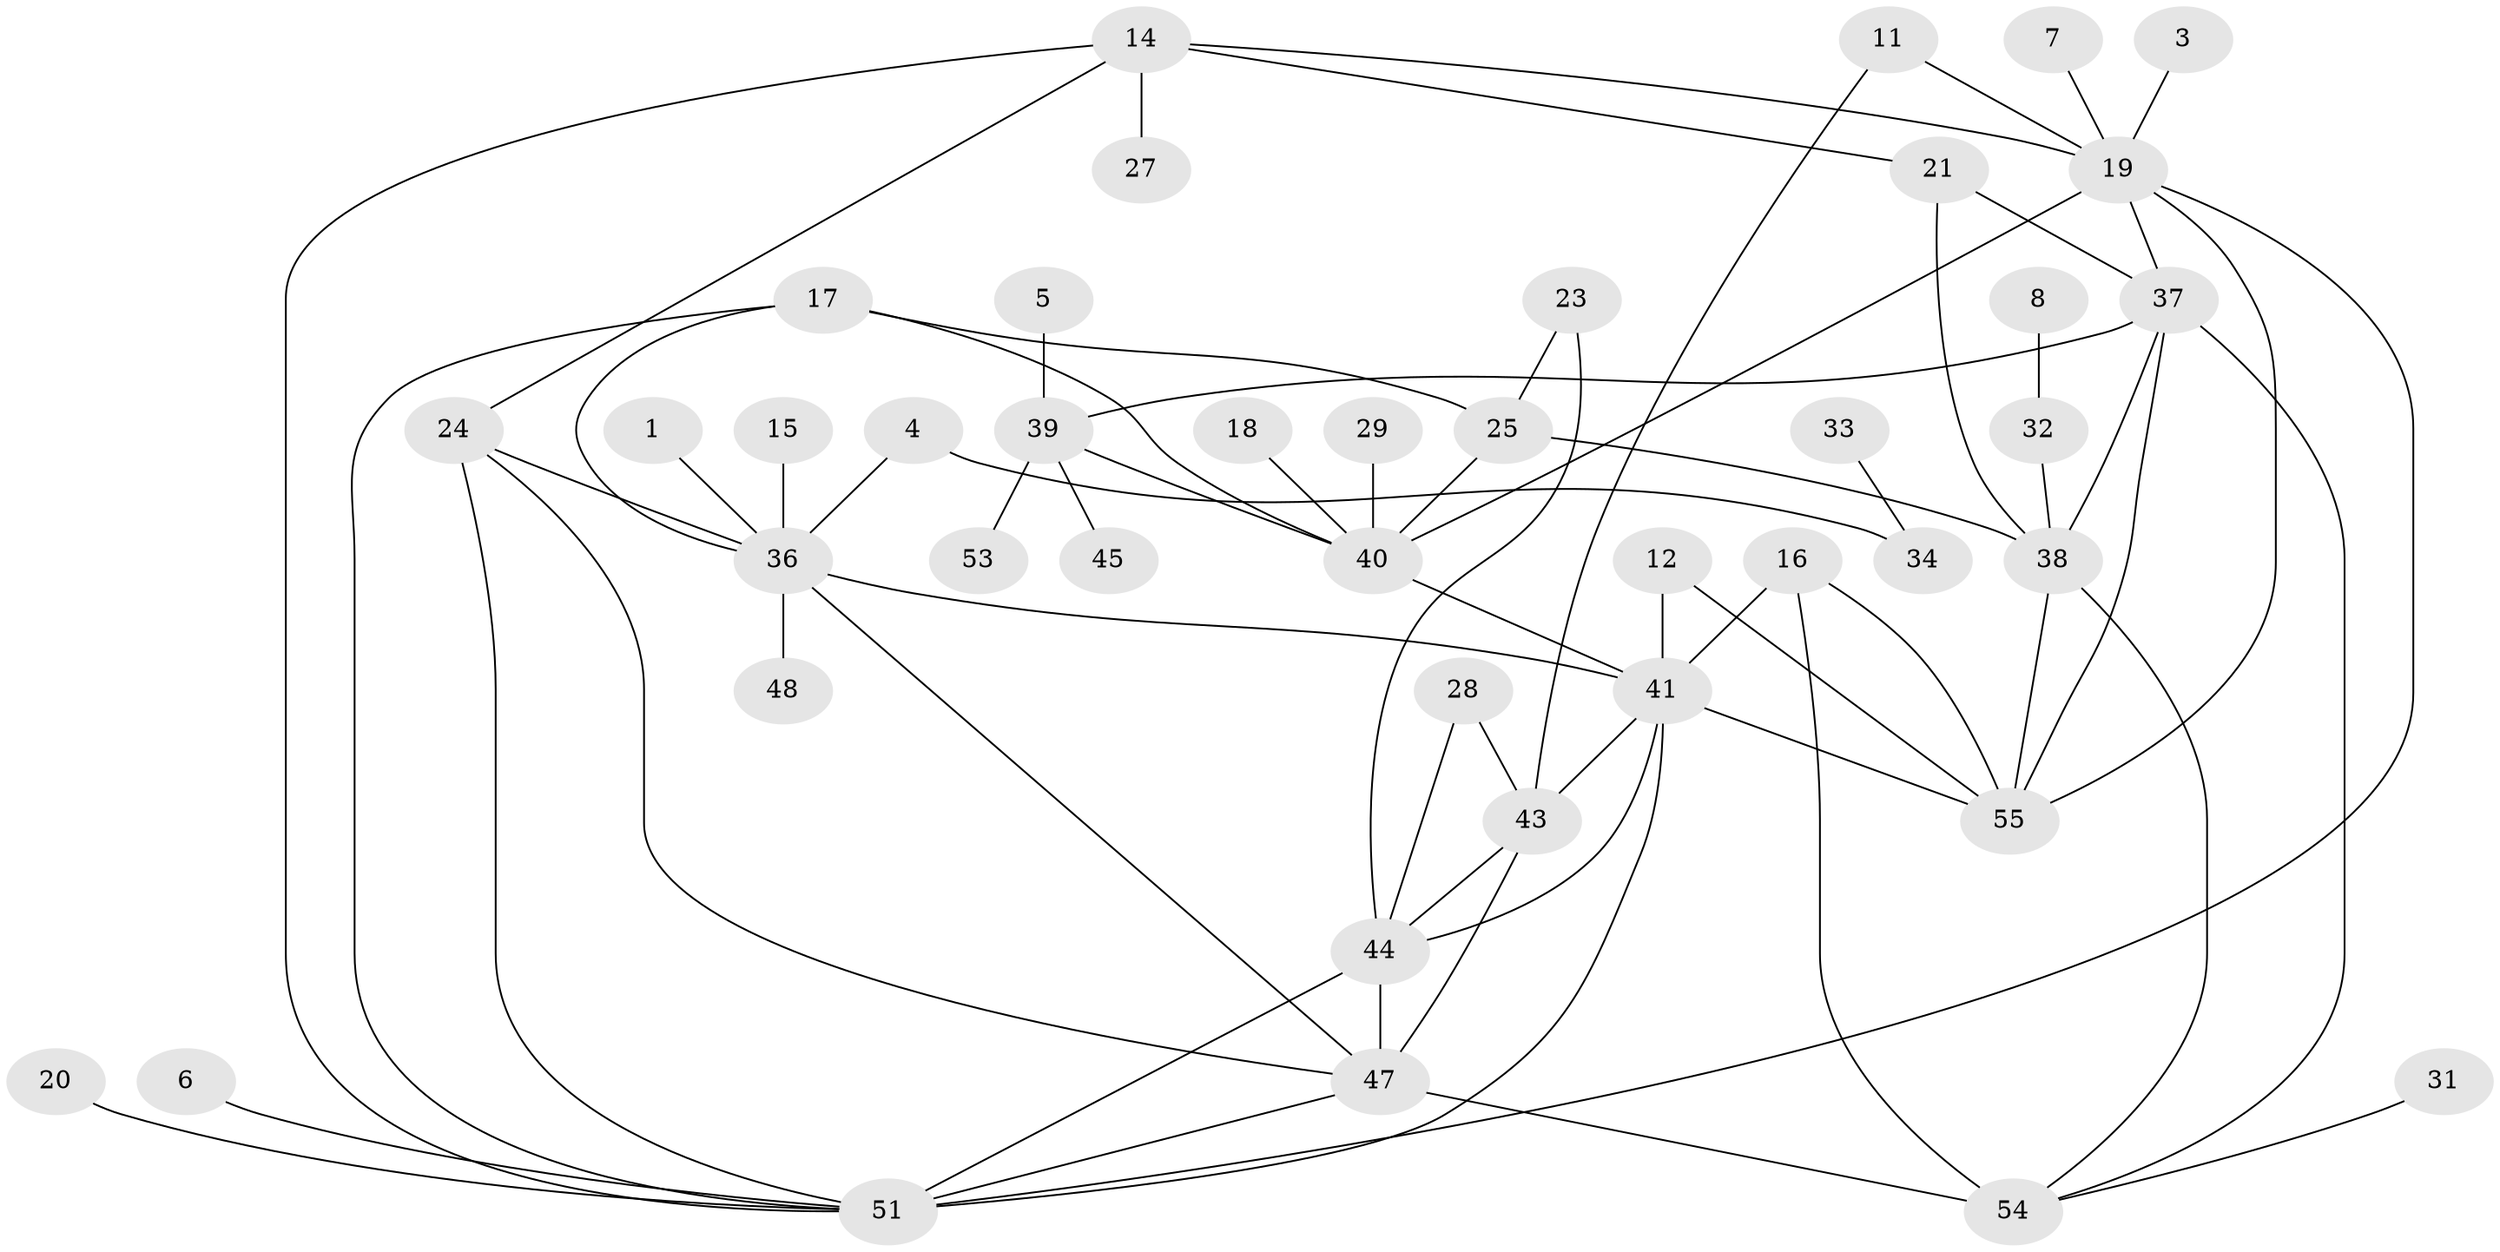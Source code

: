 // original degree distribution, {1: 0.2818181818181818, 0: 0.09090909090909091, 3: 0.2727272727272727, 2: 0.17272727272727273, 5: 0.06363636363636363, 6: 0.02727272727272727, 4: 0.07272727272727272, 7: 0.01818181818181818}
// Generated by graph-tools (version 1.1) at 2025/25/03/09/25 03:25:14]
// undirected, 42 vertices, 69 edges
graph export_dot {
graph [start="1"]
  node [color=gray90,style=filled];
  1;
  3;
  4;
  5;
  6;
  7;
  8;
  11;
  12;
  14;
  15;
  16;
  17;
  18;
  19;
  20;
  21;
  23;
  24;
  25;
  27;
  28;
  29;
  31;
  32;
  33;
  34;
  36;
  37;
  38;
  39;
  40;
  41;
  43;
  44;
  45;
  47;
  48;
  51;
  53;
  54;
  55;
  1 -- 36 [weight=1.0];
  3 -- 19 [weight=1.0];
  4 -- 34 [weight=1.0];
  4 -- 36 [weight=1.0];
  5 -- 39 [weight=1.0];
  6 -- 51 [weight=1.0];
  7 -- 19 [weight=1.0];
  8 -- 32 [weight=1.0];
  11 -- 19 [weight=1.0];
  11 -- 43 [weight=1.0];
  12 -- 41 [weight=1.0];
  12 -- 55 [weight=1.0];
  14 -- 19 [weight=1.0];
  14 -- 21 [weight=1.0];
  14 -- 24 [weight=1.0];
  14 -- 27 [weight=1.0];
  14 -- 51 [weight=1.0];
  15 -- 36 [weight=1.0];
  16 -- 41 [weight=1.0];
  16 -- 54 [weight=1.0];
  16 -- 55 [weight=1.0];
  17 -- 25 [weight=1.0];
  17 -- 36 [weight=1.0];
  17 -- 40 [weight=1.0];
  17 -- 51 [weight=1.0];
  18 -- 40 [weight=1.0];
  19 -- 37 [weight=1.0];
  19 -- 40 [weight=1.0];
  19 -- 51 [weight=1.0];
  19 -- 55 [weight=1.0];
  20 -- 51 [weight=1.0];
  21 -- 37 [weight=1.0];
  21 -- 38 [weight=1.0];
  23 -- 25 [weight=1.0];
  23 -- 44 [weight=1.0];
  24 -- 36 [weight=1.0];
  24 -- 47 [weight=1.0];
  24 -- 51 [weight=1.0];
  25 -- 38 [weight=1.0];
  25 -- 40 [weight=1.0];
  28 -- 43 [weight=1.0];
  28 -- 44 [weight=1.0];
  29 -- 40 [weight=1.0];
  31 -- 54 [weight=1.0];
  32 -- 38 [weight=3.0];
  33 -- 34 [weight=1.0];
  36 -- 41 [weight=1.0];
  36 -- 47 [weight=1.0];
  36 -- 48 [weight=1.0];
  37 -- 38 [weight=1.0];
  37 -- 39 [weight=1.0];
  37 -- 54 [weight=1.0];
  37 -- 55 [weight=1.0];
  38 -- 54 [weight=1.0];
  38 -- 55 [weight=1.0];
  39 -- 40 [weight=1.0];
  39 -- 45 [weight=1.0];
  39 -- 53 [weight=1.0];
  40 -- 41 [weight=1.0];
  41 -- 43 [weight=1.0];
  41 -- 44 [weight=1.0];
  41 -- 51 [weight=1.0];
  41 -- 55 [weight=1.0];
  43 -- 44 [weight=1.0];
  43 -- 47 [weight=1.0];
  44 -- 47 [weight=1.0];
  44 -- 51 [weight=2.0];
  47 -- 51 [weight=1.0];
  47 -- 54 [weight=2.0];
}
